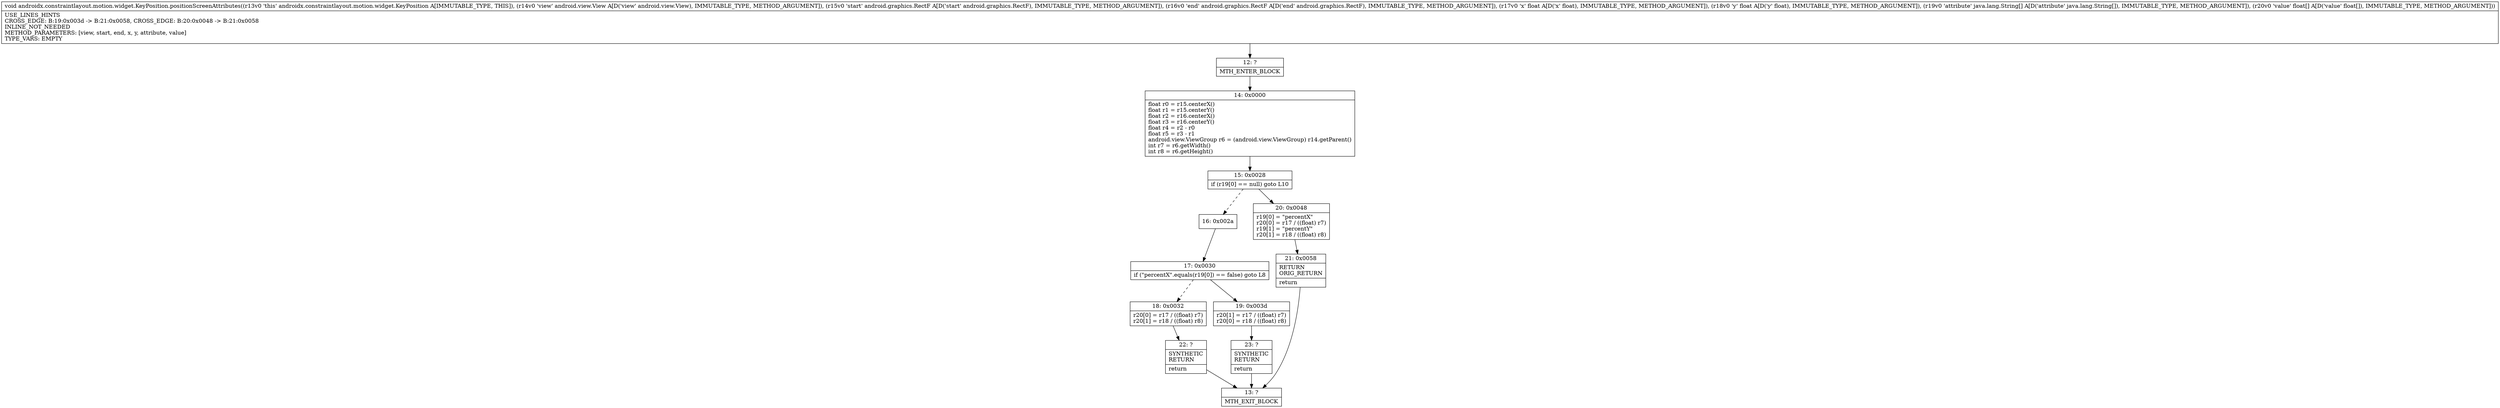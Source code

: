 digraph "CFG forandroidx.constraintlayout.motion.widget.KeyPosition.positionScreenAttributes(Landroid\/view\/View;Landroid\/graphics\/RectF;Landroid\/graphics\/RectF;FF[Ljava\/lang\/String;[F)V" {
Node_12 [shape=record,label="{12\:\ ?|MTH_ENTER_BLOCK\l}"];
Node_14 [shape=record,label="{14\:\ 0x0000|float r0 = r15.centerX()\lfloat r1 = r15.centerY()\lfloat r2 = r16.centerX()\lfloat r3 = r16.centerY()\lfloat r4 = r2 \- r0\lfloat r5 = r3 \- r1\landroid.view.ViewGroup r6 = (android.view.ViewGroup) r14.getParent()\lint r7 = r6.getWidth()\lint r8 = r6.getHeight()\l}"];
Node_15 [shape=record,label="{15\:\ 0x0028|if (r19[0] == null) goto L10\l}"];
Node_16 [shape=record,label="{16\:\ 0x002a}"];
Node_17 [shape=record,label="{17\:\ 0x0030|if (\"percentX\".equals(r19[0]) == false) goto L8\l}"];
Node_18 [shape=record,label="{18\:\ 0x0032|r20[0] = r17 \/ ((float) r7)\lr20[1] = r18 \/ ((float) r8)\l}"];
Node_22 [shape=record,label="{22\:\ ?|SYNTHETIC\lRETURN\l|return\l}"];
Node_13 [shape=record,label="{13\:\ ?|MTH_EXIT_BLOCK\l}"];
Node_19 [shape=record,label="{19\:\ 0x003d|r20[1] = r17 \/ ((float) r7)\lr20[0] = r18 \/ ((float) r8)\l}"];
Node_23 [shape=record,label="{23\:\ ?|SYNTHETIC\lRETURN\l|return\l}"];
Node_20 [shape=record,label="{20\:\ 0x0048|r19[0] = \"percentX\"\lr20[0] = r17 \/ ((float) r7)\lr19[1] = \"percentY\"\lr20[1] = r18 \/ ((float) r8)\l}"];
Node_21 [shape=record,label="{21\:\ 0x0058|RETURN\lORIG_RETURN\l|return\l}"];
MethodNode[shape=record,label="{void androidx.constraintlayout.motion.widget.KeyPosition.positionScreenAttributes((r13v0 'this' androidx.constraintlayout.motion.widget.KeyPosition A[IMMUTABLE_TYPE, THIS]), (r14v0 'view' android.view.View A[D('view' android.view.View), IMMUTABLE_TYPE, METHOD_ARGUMENT]), (r15v0 'start' android.graphics.RectF A[D('start' android.graphics.RectF), IMMUTABLE_TYPE, METHOD_ARGUMENT]), (r16v0 'end' android.graphics.RectF A[D('end' android.graphics.RectF), IMMUTABLE_TYPE, METHOD_ARGUMENT]), (r17v0 'x' float A[D('x' float), IMMUTABLE_TYPE, METHOD_ARGUMENT]), (r18v0 'y' float A[D('y' float), IMMUTABLE_TYPE, METHOD_ARGUMENT]), (r19v0 'attribute' java.lang.String[] A[D('attribute' java.lang.String[]), IMMUTABLE_TYPE, METHOD_ARGUMENT]), (r20v0 'value' float[] A[D('value' float[]), IMMUTABLE_TYPE, METHOD_ARGUMENT]))  | USE_LINES_HINTS\lCROSS_EDGE: B:19:0x003d \-\> B:21:0x0058, CROSS_EDGE: B:20:0x0048 \-\> B:21:0x0058\lINLINE_NOT_NEEDED\lMETHOD_PARAMETERS: [view, start, end, x, y, attribute, value]\lTYPE_VARS: EMPTY\l}"];
MethodNode -> Node_12;Node_12 -> Node_14;
Node_14 -> Node_15;
Node_15 -> Node_16[style=dashed];
Node_15 -> Node_20;
Node_16 -> Node_17;
Node_17 -> Node_18[style=dashed];
Node_17 -> Node_19;
Node_18 -> Node_22;
Node_22 -> Node_13;
Node_19 -> Node_23;
Node_23 -> Node_13;
Node_20 -> Node_21;
Node_21 -> Node_13;
}

